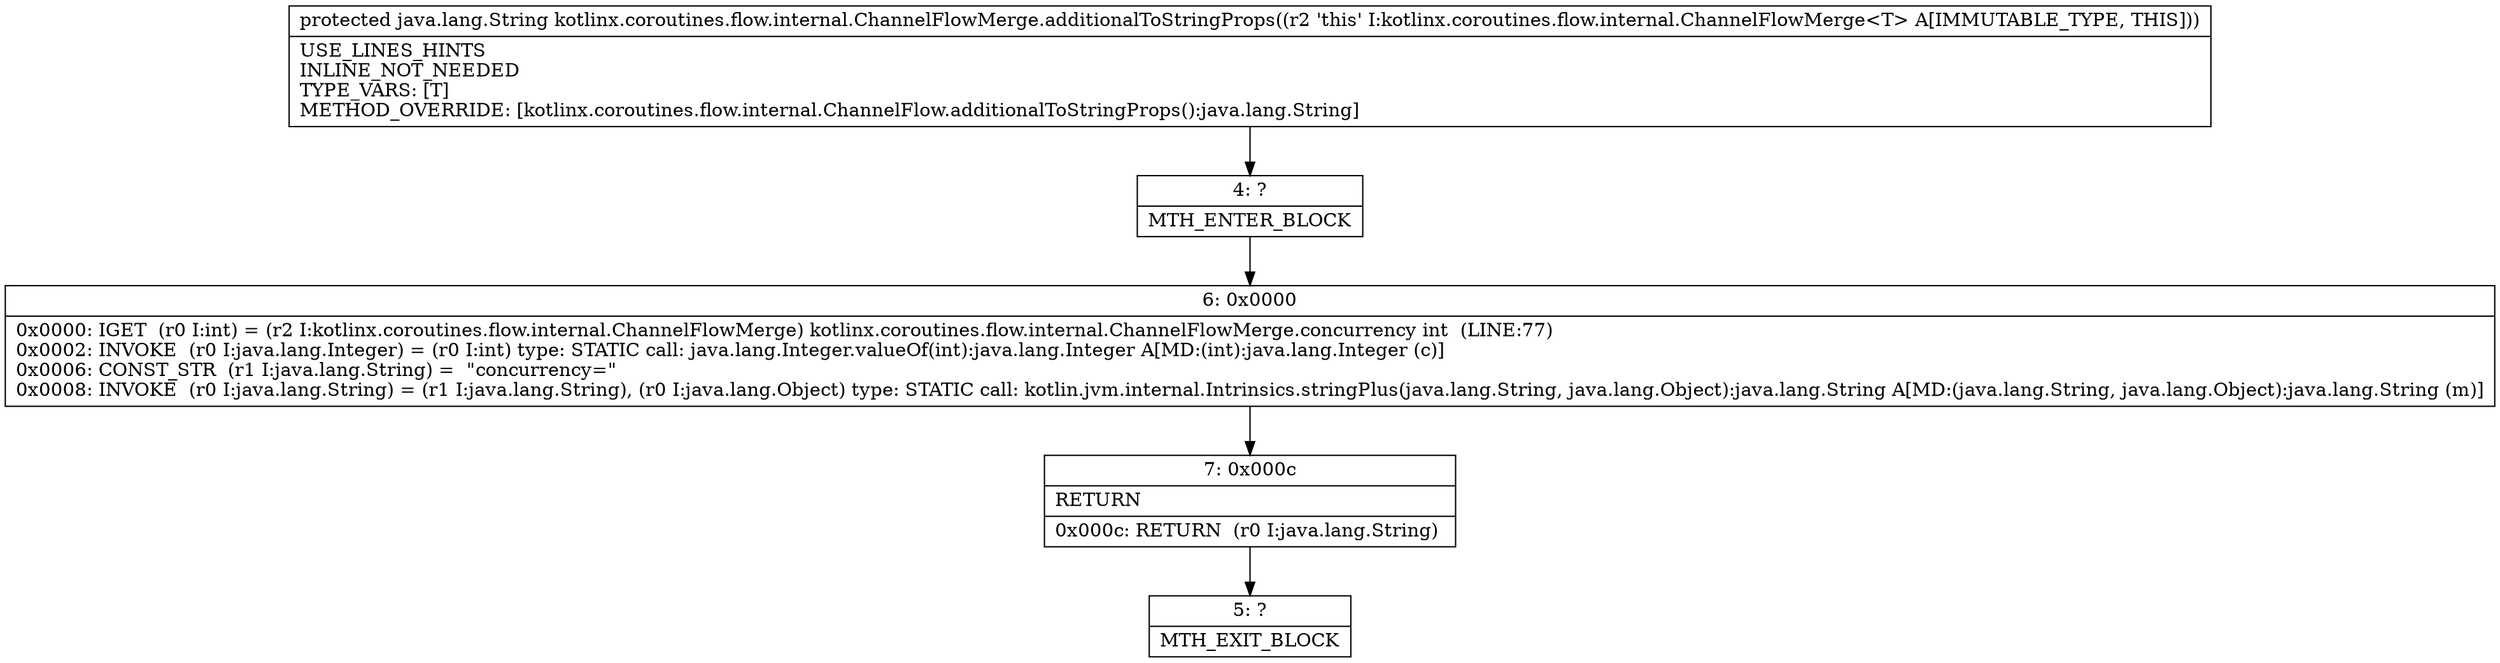 digraph "CFG forkotlinx.coroutines.flow.internal.ChannelFlowMerge.additionalToStringProps()Ljava\/lang\/String;" {
Node_4 [shape=record,label="{4\:\ ?|MTH_ENTER_BLOCK\l}"];
Node_6 [shape=record,label="{6\:\ 0x0000|0x0000: IGET  (r0 I:int) = (r2 I:kotlinx.coroutines.flow.internal.ChannelFlowMerge) kotlinx.coroutines.flow.internal.ChannelFlowMerge.concurrency int  (LINE:77)\l0x0002: INVOKE  (r0 I:java.lang.Integer) = (r0 I:int) type: STATIC call: java.lang.Integer.valueOf(int):java.lang.Integer A[MD:(int):java.lang.Integer (c)]\l0x0006: CONST_STR  (r1 I:java.lang.String) =  \"concurrency=\" \l0x0008: INVOKE  (r0 I:java.lang.String) = (r1 I:java.lang.String), (r0 I:java.lang.Object) type: STATIC call: kotlin.jvm.internal.Intrinsics.stringPlus(java.lang.String, java.lang.Object):java.lang.String A[MD:(java.lang.String, java.lang.Object):java.lang.String (m)]\l}"];
Node_7 [shape=record,label="{7\:\ 0x000c|RETURN\l|0x000c: RETURN  (r0 I:java.lang.String) \l}"];
Node_5 [shape=record,label="{5\:\ ?|MTH_EXIT_BLOCK\l}"];
MethodNode[shape=record,label="{protected java.lang.String kotlinx.coroutines.flow.internal.ChannelFlowMerge.additionalToStringProps((r2 'this' I:kotlinx.coroutines.flow.internal.ChannelFlowMerge\<T\> A[IMMUTABLE_TYPE, THIS]))  | USE_LINES_HINTS\lINLINE_NOT_NEEDED\lTYPE_VARS: [T]\lMETHOD_OVERRIDE: [kotlinx.coroutines.flow.internal.ChannelFlow.additionalToStringProps():java.lang.String]\l}"];
MethodNode -> Node_4;Node_4 -> Node_6;
Node_6 -> Node_7;
Node_7 -> Node_5;
}

